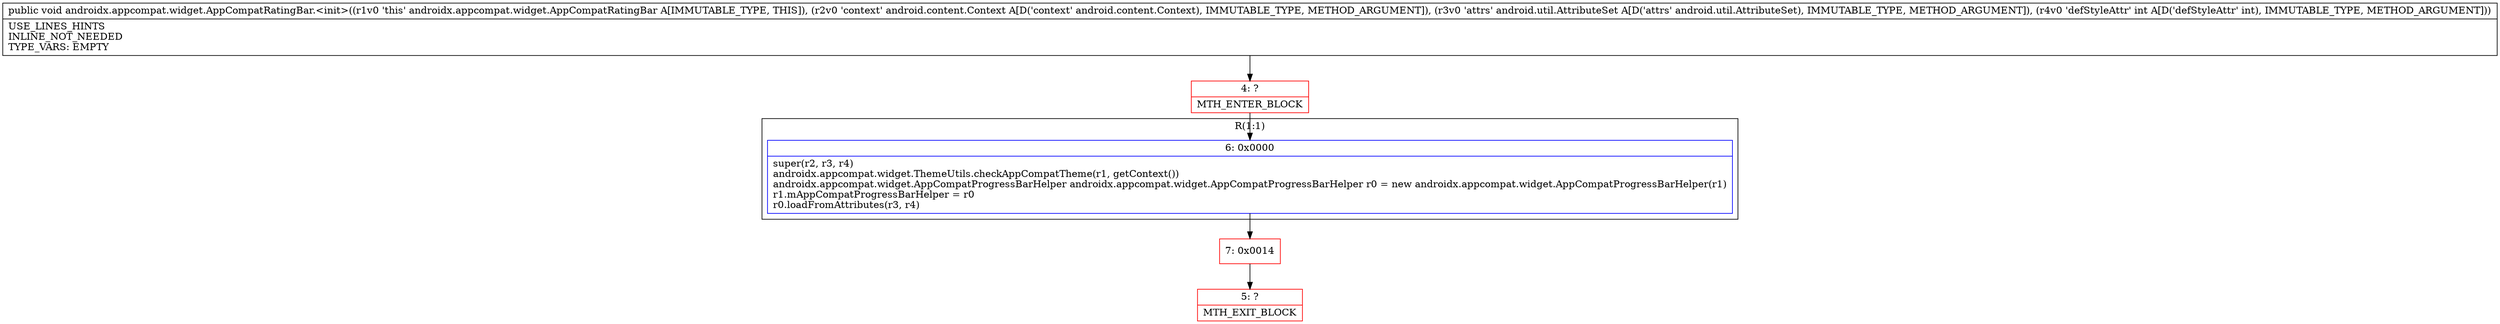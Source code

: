 digraph "CFG forandroidx.appcompat.widget.AppCompatRatingBar.\<init\>(Landroid\/content\/Context;Landroid\/util\/AttributeSet;I)V" {
subgraph cluster_Region_2073431486 {
label = "R(1:1)";
node [shape=record,color=blue];
Node_6 [shape=record,label="{6\:\ 0x0000|super(r2, r3, r4)\landroidx.appcompat.widget.ThemeUtils.checkAppCompatTheme(r1, getContext())\landroidx.appcompat.widget.AppCompatProgressBarHelper androidx.appcompat.widget.AppCompatProgressBarHelper r0 = new androidx.appcompat.widget.AppCompatProgressBarHelper(r1)\lr1.mAppCompatProgressBarHelper = r0\lr0.loadFromAttributes(r3, r4)\l}"];
}
Node_4 [shape=record,color=red,label="{4\:\ ?|MTH_ENTER_BLOCK\l}"];
Node_7 [shape=record,color=red,label="{7\:\ 0x0014}"];
Node_5 [shape=record,color=red,label="{5\:\ ?|MTH_EXIT_BLOCK\l}"];
MethodNode[shape=record,label="{public void androidx.appcompat.widget.AppCompatRatingBar.\<init\>((r1v0 'this' androidx.appcompat.widget.AppCompatRatingBar A[IMMUTABLE_TYPE, THIS]), (r2v0 'context' android.content.Context A[D('context' android.content.Context), IMMUTABLE_TYPE, METHOD_ARGUMENT]), (r3v0 'attrs' android.util.AttributeSet A[D('attrs' android.util.AttributeSet), IMMUTABLE_TYPE, METHOD_ARGUMENT]), (r4v0 'defStyleAttr' int A[D('defStyleAttr' int), IMMUTABLE_TYPE, METHOD_ARGUMENT]))  | USE_LINES_HINTS\lINLINE_NOT_NEEDED\lTYPE_VARS: EMPTY\l}"];
MethodNode -> Node_4;Node_6 -> Node_7;
Node_4 -> Node_6;
Node_7 -> Node_5;
}

